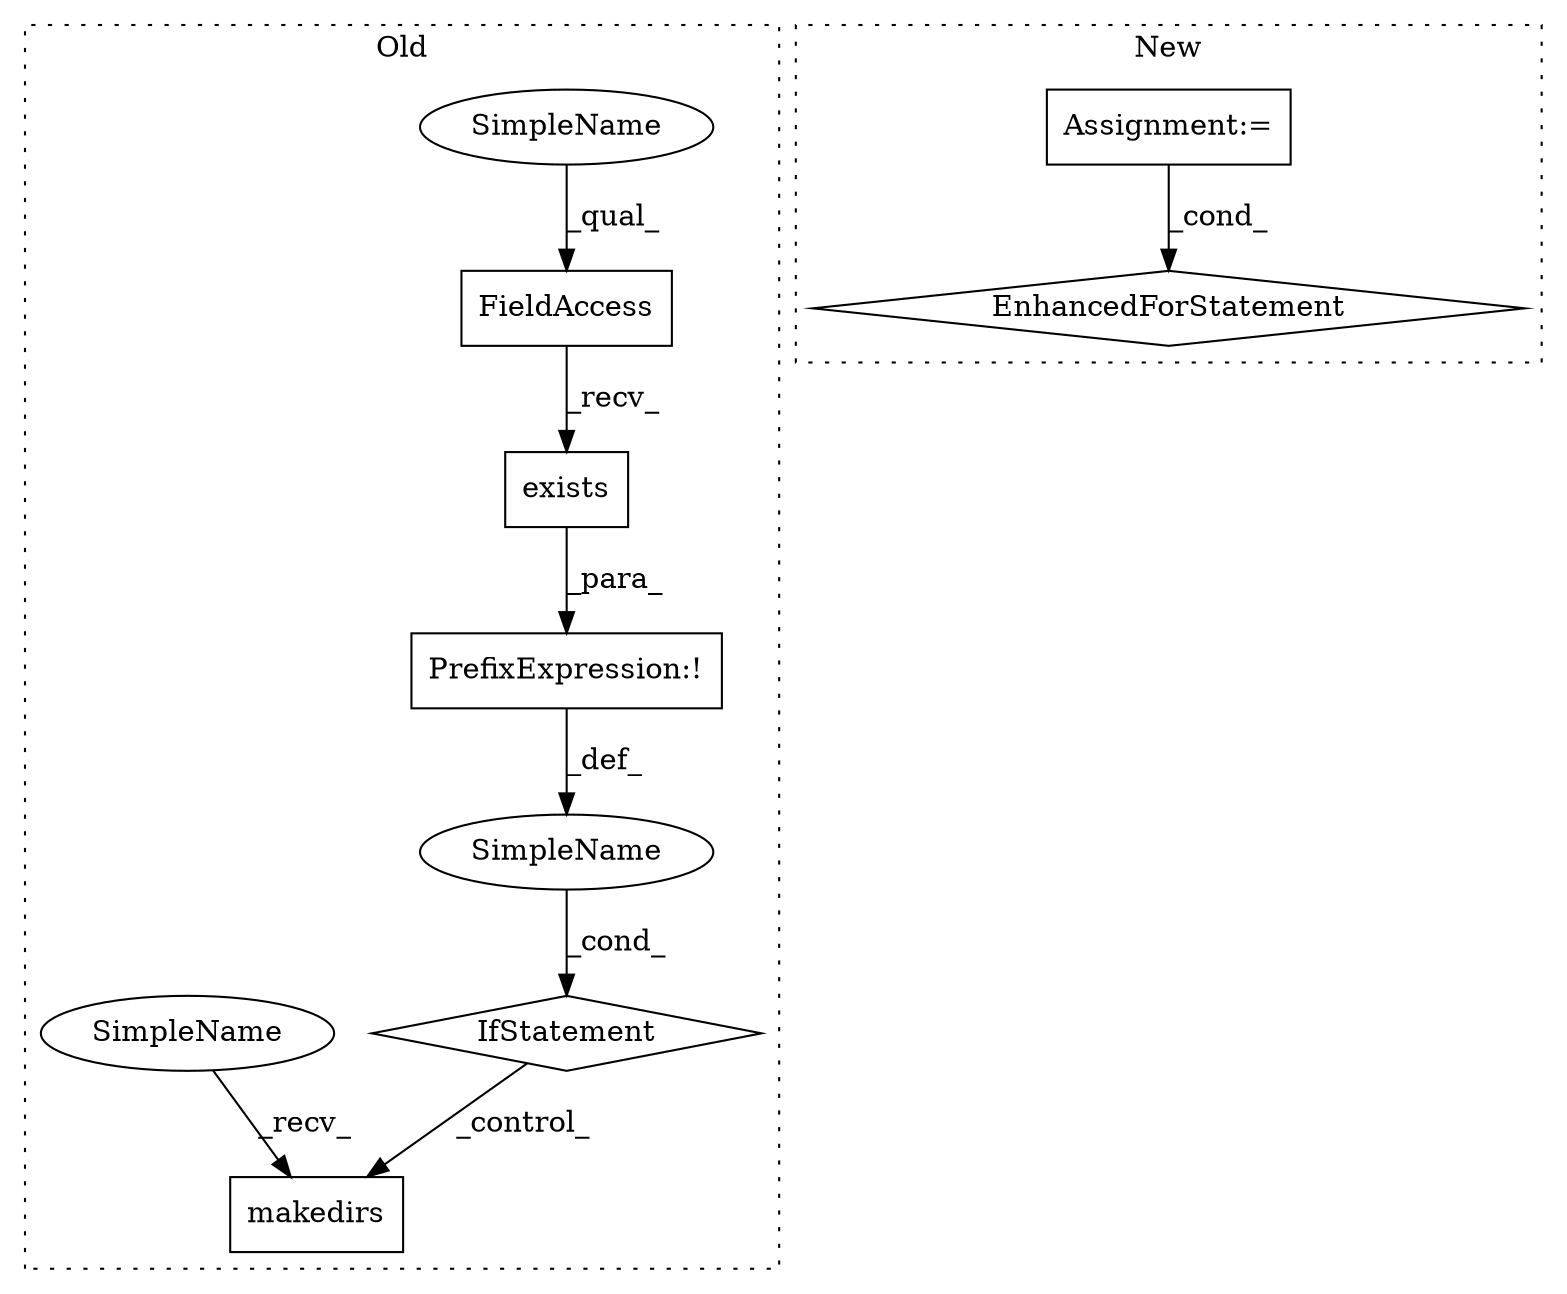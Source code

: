 digraph G {
subgraph cluster0 {
1 [label="makedirs" a="32" s="6904,6948" l="9,1" shape="box"];
3 [label="IfStatement" a="25" s="6835,6891" l="4,2" shape="diamond"];
4 [label="SimpleName" a="42" s="" l="" shape="ellipse"];
5 [label="PrefixExpression:!" a="38" s="6839" l="1" shape="box"];
6 [label="exists" a="32" s="6848,6890" l="7,1" shape="box"];
7 [label="FieldAccess" a="22" s="6840" l="7" shape="box"];
9 [label="SimpleName" a="42" s="6840" l="2" shape="ellipse"];
10 [label="SimpleName" a="42" s="6901" l="2" shape="ellipse"];
label = "Old";
style="dotted";
}
subgraph cluster1 {
2 [label="EnhancedForStatement" a="70" s="8447,8556" l="88,2" shape="diamond"];
8 [label="Assignment:=" a="7" s="8447,8556" l="88,2" shape="box"];
label = "New";
style="dotted";
}
3 -> 1 [label="_control_"];
4 -> 3 [label="_cond_"];
5 -> 4 [label="_def_"];
6 -> 5 [label="_para_"];
7 -> 6 [label="_recv_"];
8 -> 2 [label="_cond_"];
9 -> 7 [label="_qual_"];
10 -> 1 [label="_recv_"];
}